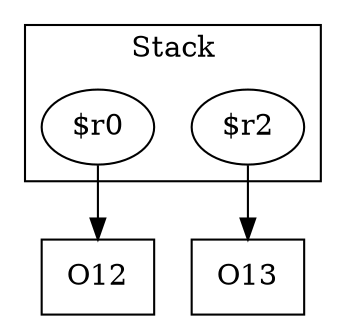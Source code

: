 digraph sample {
  rankDir="LR";
  subgraph cluster_0 {
    label="Stack"
    "$r0"; "$r2"; 
  }
  "$r0" -> { O12[shape=box]};
  "$r2" -> { O13[shape=box]};
}
